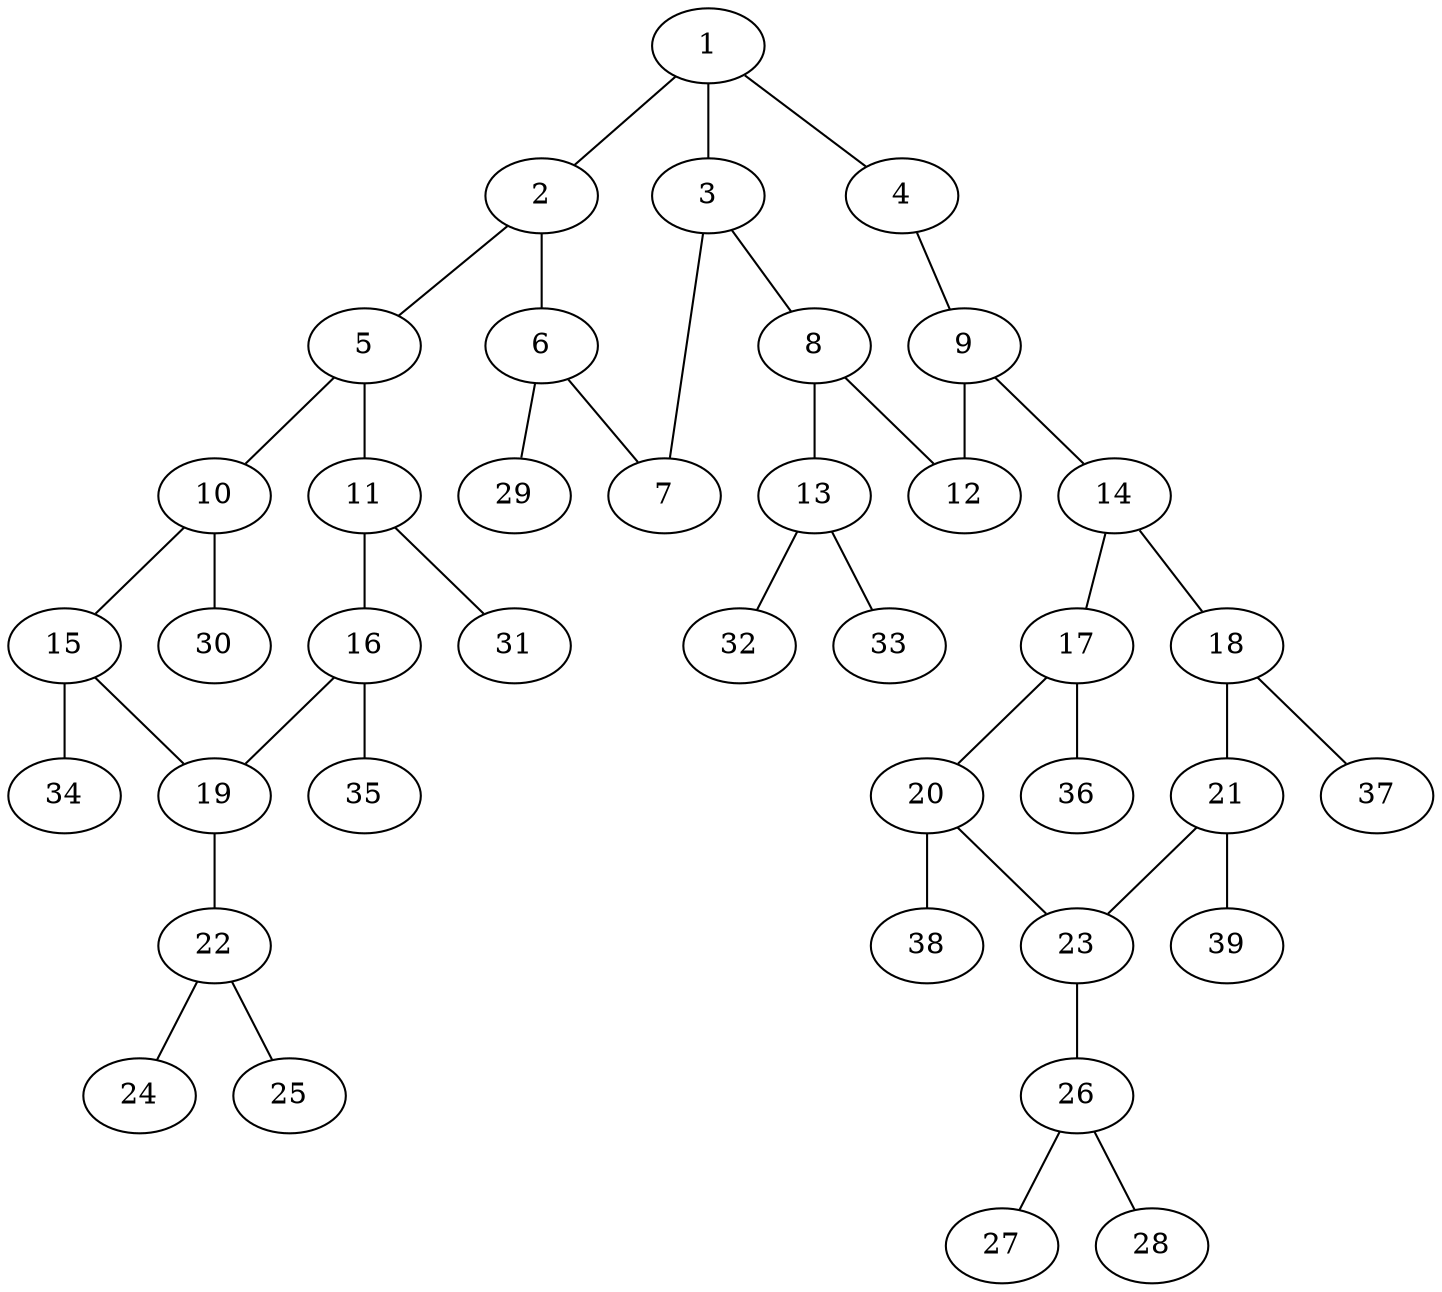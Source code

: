 graph molecule_2449 {
	1	 [chem=C];
	2	 [chem=N];
	1 -- 2	 [valence=1];
	3	 [chem=C];
	1 -- 3	 [valence=2];
	4	 [chem=N];
	1 -- 4	 [valence=1];
	5	 [chem=C];
	2 -- 5	 [valence=1];
	6	 [chem=C];
	2 -- 6	 [valence=1];
	7	 [chem=N];
	3 -- 7	 [valence=1];
	8	 [chem=C];
	3 -- 8	 [valence=1];
	9	 [chem=C];
	4 -- 9	 [valence=2];
	10	 [chem=C];
	5 -- 10	 [valence=2];
	11	 [chem=C];
	5 -- 11	 [valence=1];
	6 -- 7	 [valence=2];
	29	 [chem=H];
	6 -- 29	 [valence=1];
	12	 [chem=N];
	8 -- 12	 [valence=2];
	13	 [chem=N];
	8 -- 13	 [valence=1];
	9 -- 12	 [valence=1];
	14	 [chem=C];
	9 -- 14	 [valence=1];
	15	 [chem=C];
	10 -- 15	 [valence=1];
	30	 [chem=H];
	10 -- 30	 [valence=1];
	16	 [chem=C];
	11 -- 16	 [valence=2];
	31	 [chem=H];
	11 -- 31	 [valence=1];
	32	 [chem=H];
	13 -- 32	 [valence=1];
	33	 [chem=H];
	13 -- 33	 [valence=1];
	17	 [chem=C];
	14 -- 17	 [valence=2];
	18	 [chem=C];
	14 -- 18	 [valence=1];
	19	 [chem=C];
	15 -- 19	 [valence=2];
	34	 [chem=H];
	15 -- 34	 [valence=1];
	16 -- 19	 [valence=1];
	35	 [chem=H];
	16 -- 35	 [valence=1];
	20	 [chem=C];
	17 -- 20	 [valence=1];
	36	 [chem=H];
	17 -- 36	 [valence=1];
	21	 [chem=C];
	18 -- 21	 [valence=2];
	37	 [chem=H];
	18 -- 37	 [valence=1];
	22	 [chem=N];
	19 -- 22	 [valence=1];
	23	 [chem=C];
	20 -- 23	 [valence=2];
	38	 [chem=H];
	20 -- 38	 [valence=1];
	21 -- 23	 [valence=1];
	39	 [chem=H];
	21 -- 39	 [valence=1];
	24	 [chem=O];
	22 -- 24	 [valence=2];
	25	 [chem=O];
	22 -- 25	 [valence=1];
	26	 [chem=N];
	23 -- 26	 [valence=1];
	27	 [chem=O];
	26 -- 27	 [valence=2];
	28	 [chem=O];
	26 -- 28	 [valence=1];
}
